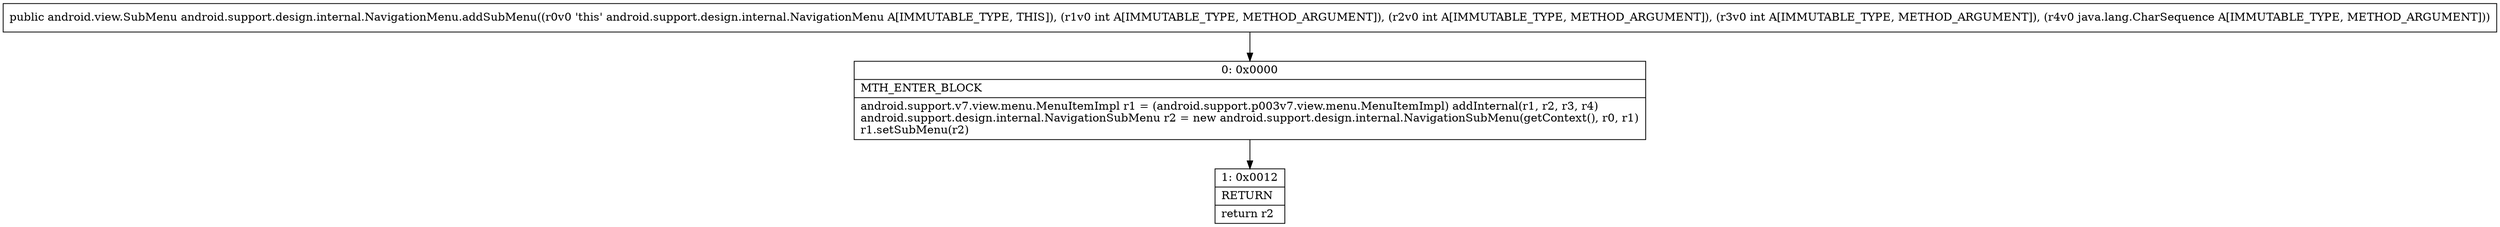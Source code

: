 digraph "CFG forandroid.support.design.internal.NavigationMenu.addSubMenu(IIILjava\/lang\/CharSequence;)Landroid\/view\/SubMenu;" {
Node_0 [shape=record,label="{0\:\ 0x0000|MTH_ENTER_BLOCK\l|android.support.v7.view.menu.MenuItemImpl r1 = (android.support.p003v7.view.menu.MenuItemImpl) addInternal(r1, r2, r3, r4)\landroid.support.design.internal.NavigationSubMenu r2 = new android.support.design.internal.NavigationSubMenu(getContext(), r0, r1)\lr1.setSubMenu(r2)\l}"];
Node_1 [shape=record,label="{1\:\ 0x0012|RETURN\l|return r2\l}"];
MethodNode[shape=record,label="{public android.view.SubMenu android.support.design.internal.NavigationMenu.addSubMenu((r0v0 'this' android.support.design.internal.NavigationMenu A[IMMUTABLE_TYPE, THIS]), (r1v0 int A[IMMUTABLE_TYPE, METHOD_ARGUMENT]), (r2v0 int A[IMMUTABLE_TYPE, METHOD_ARGUMENT]), (r3v0 int A[IMMUTABLE_TYPE, METHOD_ARGUMENT]), (r4v0 java.lang.CharSequence A[IMMUTABLE_TYPE, METHOD_ARGUMENT])) }"];
MethodNode -> Node_0;
Node_0 -> Node_1;
}

